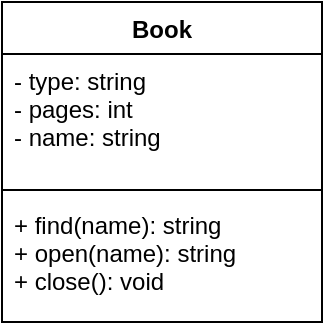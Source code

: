 <mxfile version="15.8.2" type="github">
  <diagram id="9431W6_rbRQqsWutohD9" name="Page-1">
    <mxGraphModel dx="1038" dy="547" grid="1" gridSize="10" guides="1" tooltips="1" connect="1" arrows="1" fold="1" page="1" pageScale="1" pageWidth="827" pageHeight="1169" math="0" shadow="0">
      <root>
        <mxCell id="0" />
        <mxCell id="1" parent="0" />
        <mxCell id="6HTOz-0XGSYC2h4V6Drs-1" value="Book" style="swimlane;fontStyle=1;align=center;verticalAlign=top;childLayout=stackLayout;horizontal=1;startSize=26;horizontalStack=0;resizeParent=1;resizeParentMax=0;resizeLast=0;collapsible=1;marginBottom=0;" vertex="1" parent="1">
          <mxGeometry x="330" y="240" width="160" height="160" as="geometry" />
        </mxCell>
        <mxCell id="6HTOz-0XGSYC2h4V6Drs-2" value="- type: string&#xa;- pages: int&#xa;- name: string" style="text;strokeColor=none;fillColor=none;align=left;verticalAlign=top;spacingLeft=4;spacingRight=4;overflow=hidden;rotatable=0;points=[[0,0.5],[1,0.5]];portConstraint=eastwest;" vertex="1" parent="6HTOz-0XGSYC2h4V6Drs-1">
          <mxGeometry y="26" width="160" height="64" as="geometry" />
        </mxCell>
        <mxCell id="6HTOz-0XGSYC2h4V6Drs-3" value="" style="line;strokeWidth=1;fillColor=none;align=left;verticalAlign=middle;spacingTop=-1;spacingLeft=3;spacingRight=3;rotatable=0;labelPosition=right;points=[];portConstraint=eastwest;" vertex="1" parent="6HTOz-0XGSYC2h4V6Drs-1">
          <mxGeometry y="90" width="160" height="8" as="geometry" />
        </mxCell>
        <mxCell id="6HTOz-0XGSYC2h4V6Drs-4" value="+ find(name): string&#xa;+ open(name): string&#xa;+ close(): void" style="text;strokeColor=none;fillColor=none;align=left;verticalAlign=top;spacingLeft=4;spacingRight=4;overflow=hidden;rotatable=0;points=[[0,0.5],[1,0.5]];portConstraint=eastwest;" vertex="1" parent="6HTOz-0XGSYC2h4V6Drs-1">
          <mxGeometry y="98" width="160" height="62" as="geometry" />
        </mxCell>
      </root>
    </mxGraphModel>
  </diagram>
</mxfile>

